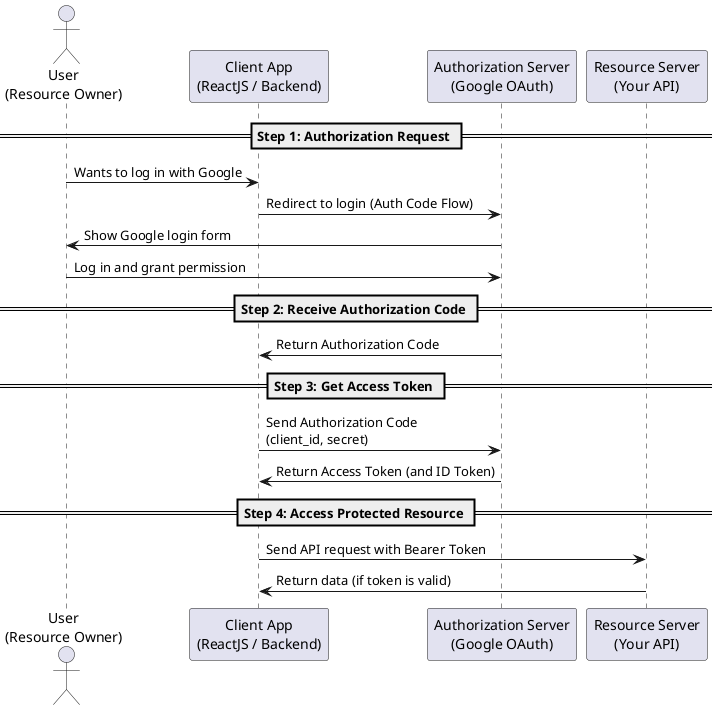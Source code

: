 @startuml
actor User as "User\n(Resource Owner)"
participant Client as "Client App\n(ReactJS / Backend)"
participant AuthServer as "Authorization Server\n(Google OAuth)"
participant ResourceServer as "Resource Server\n(Your API)"

== Step 1: Authorization Request ==
User -> Client : Wants to log in with Google
Client -> AuthServer : Redirect to login (Auth Code Flow)
AuthServer -> User : Show Google login form
User -> AuthServer : Log in and grant permission

== Step 2: Receive Authorization Code ==
AuthServer -> Client : Return Authorization Code

== Step 3: Get Access Token ==
Client -> AuthServer : Send Authorization Code\n(client_id, secret)
AuthServer -> Client : Return Access Token (and ID Token)

== Step 4: Access Protected Resource ==
Client -> ResourceServer : Send API request with Bearer Token
ResourceServer -> Client : Return data (if token is valid)

@enduml
